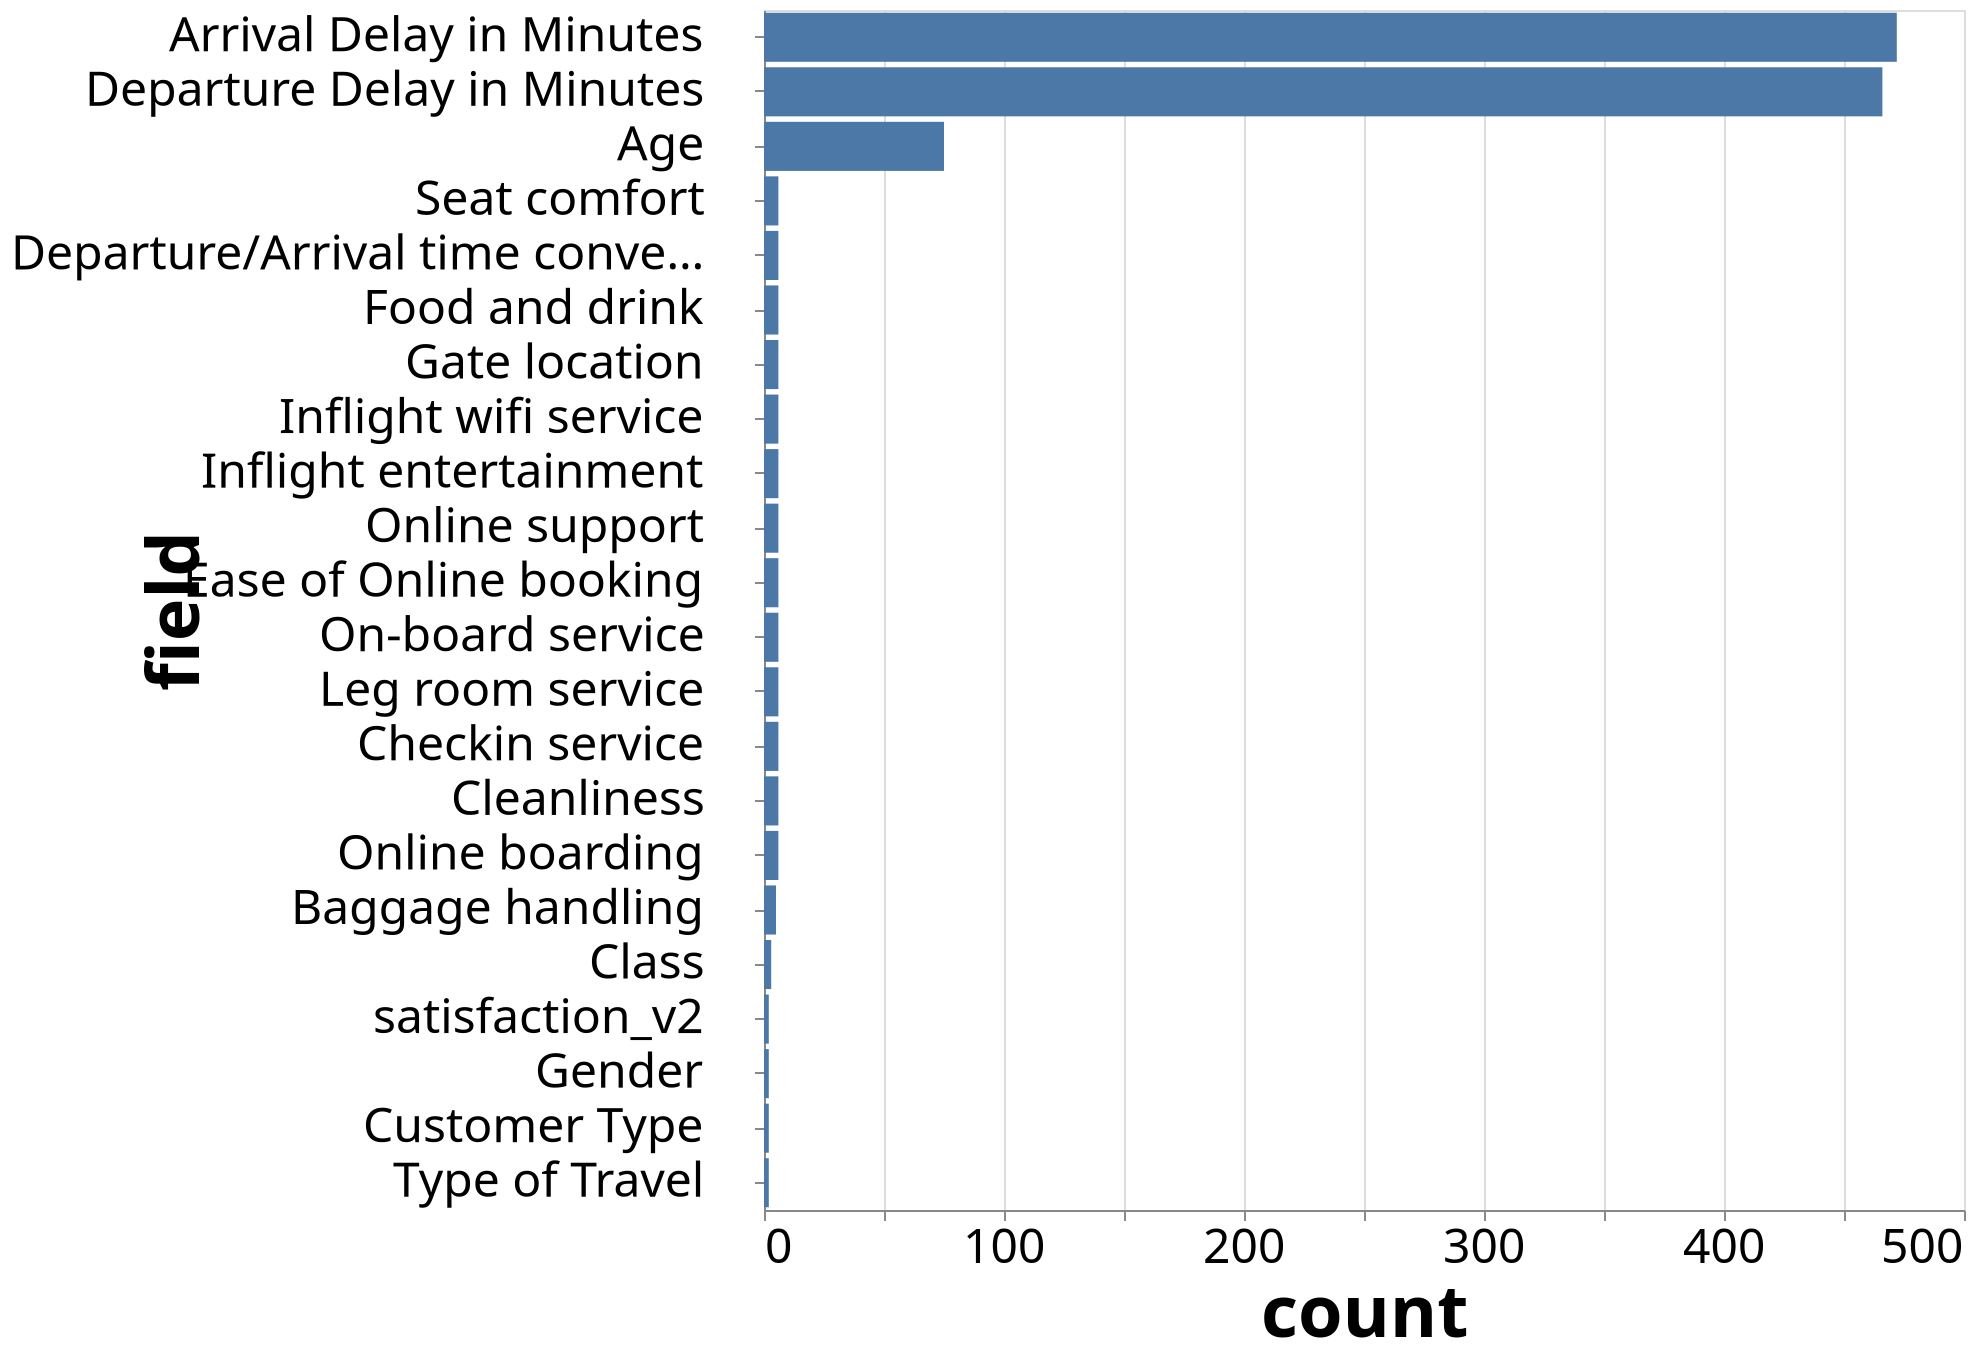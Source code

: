 {
  "config": {
    "view": {
      "width": 400,
      "height": 300
    },
    "mark": {
      "tooltip": null
    },
    "axis": {
      "labelFontSize": 24,
      "titleFontSize": 36
    }
  },
  "data": {
    "name": "data-fd22828f7bf89e47944ade0096e1ab34"
  },
  "mark": "bar",
  "encoding": {
    "x": {
      "type": "quantitative",
      "field": "count"
    },
    "y": {
      "type": "nominal",
      "axis": {
        "labelLimit": 350,
        "labelPadding": 25,
        "titlePadding": 75
      },
      "field": "field",
      "sort": {
        "field": "count",
        "order": "descending"
      }
    }
  },
  "height": 600,
  "transform": [
    {
      "filter": "(datum.count < 1000)"
    }
  ],
  "width": 600,
  "$schema": "https://vega.github.io/schema/vega-lite/v5.json",
  "datasets": {
    "data-fd22828f7bf89e47944ade0096e1ab34": [
      {
        "field": "id",
        "count": 129880
      },
      {
        "field": "satisfaction_v2",
        "count": 2
      },
      {
        "field": "Gender",
        "count": 2
      },
      {
        "field": "Customer Type",
        "count": 2
      },
      {
        "field": "Age",
        "count": 75
      },
      {
        "field": "Type of Travel",
        "count": 2
      },
      {
        "field": "Class",
        "count": 3
      },
      {
        "field": "Flight Distance",
        "count": 5398
      },
      {
        "field": "Seat comfort",
        "count": 6
      },
      {
        "field": "Departure/Arrival time convenient",
        "count": 6
      },
      {
        "field": "Food and drink",
        "count": 6
      },
      {
        "field": "Gate location",
        "count": 6
      },
      {
        "field": "Inflight wifi service",
        "count": 6
      },
      {
        "field": "Inflight entertainment",
        "count": 6
      },
      {
        "field": "Online support",
        "count": 6
      },
      {
        "field": "Ease of Online booking",
        "count": 6
      },
      {
        "field": "On-board service",
        "count": 6
      },
      {
        "field": "Leg room service",
        "count": 6
      },
      {
        "field": "Baggage handling",
        "count": 5
      },
      {
        "field": "Checkin service",
        "count": 6
      },
      {
        "field": "Cleanliness",
        "count": 6
      },
      {
        "field": "Online boarding",
        "count": 6
      },
      {
        "field": "Departure Delay in Minutes",
        "count": 466
      },
      {
        "field": "Arrival Delay in Minutes",
        "count": 472
      }
    ]
  }
}